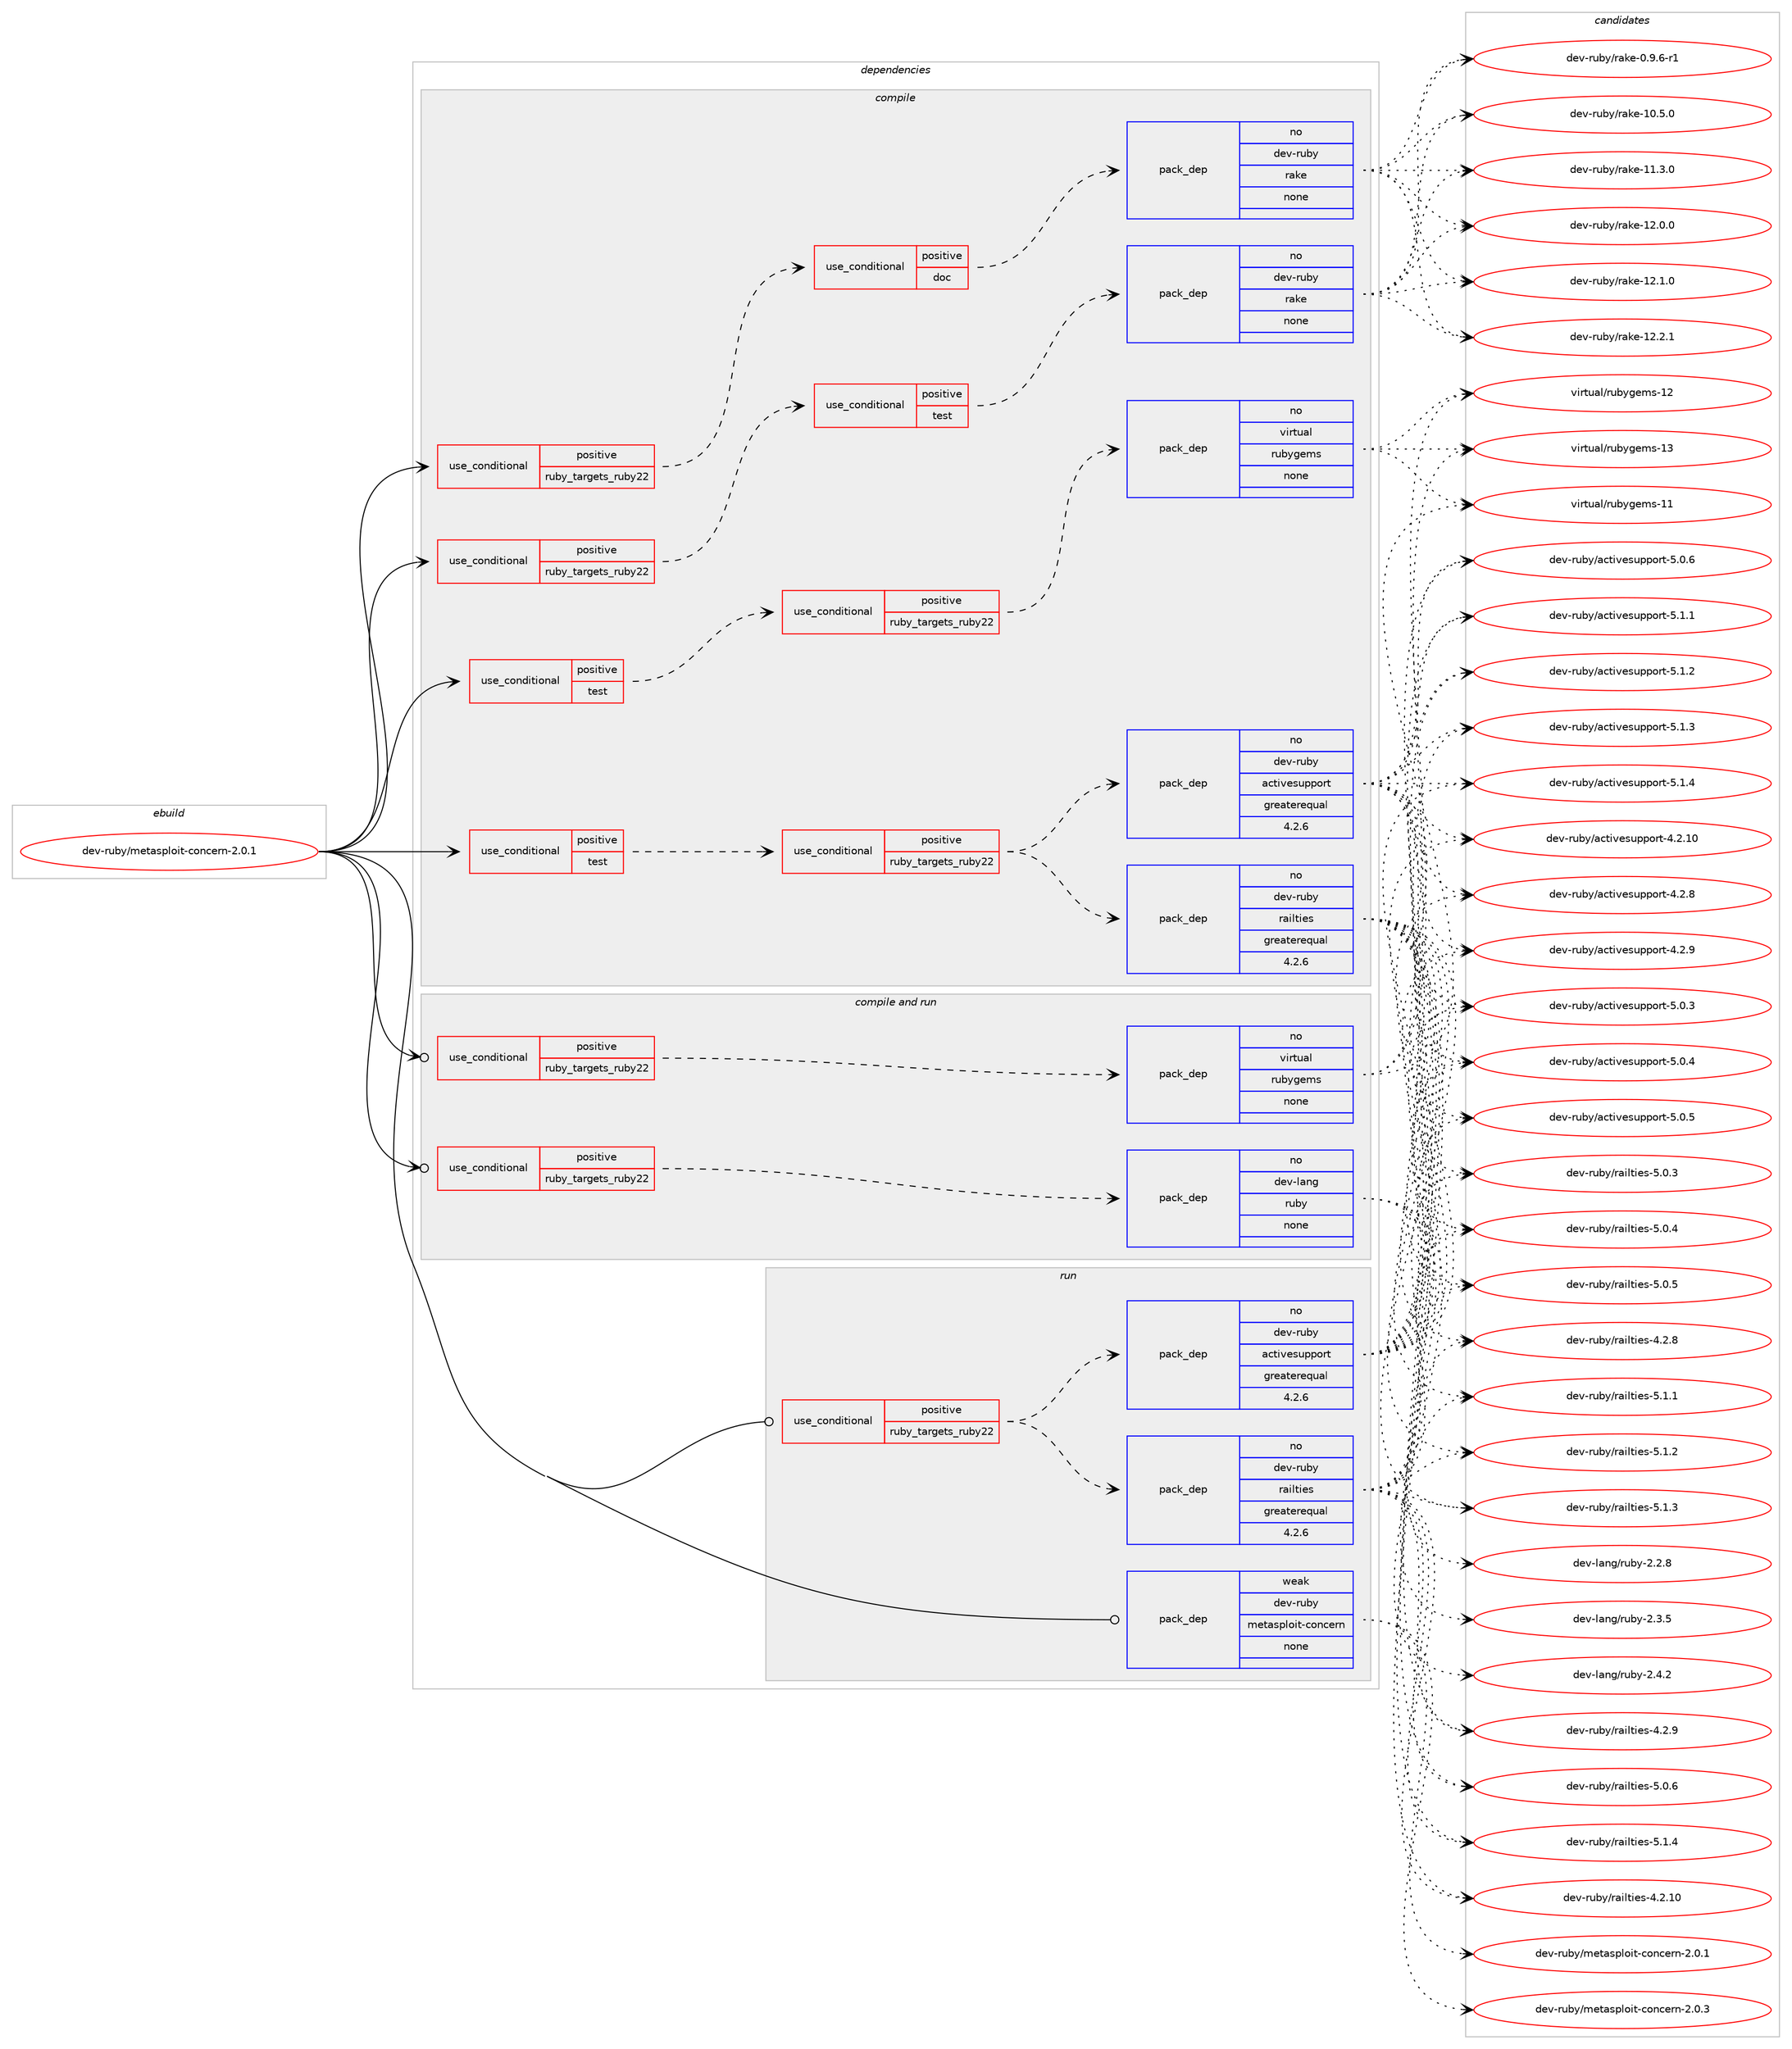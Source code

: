digraph prolog {

# *************
# Graph options
# *************

newrank=true;
concentrate=true;
compound=true;
graph [rankdir=LR,fontname=Helvetica,fontsize=10,ranksep=1.5];#, ranksep=2.5, nodesep=0.2];
edge  [arrowhead=vee];
node  [fontname=Helvetica,fontsize=10];

# **********
# The ebuild
# **********

subgraph cluster_leftcol {
color=gray;
rank=same;
label=<<i>ebuild</i>>;
id [label="dev-ruby/metasploit-concern-2.0.1", color=red, width=4, href="../dev-ruby/metasploit-concern-2.0.1.svg"];
}

# ****************
# The dependencies
# ****************

subgraph cluster_midcol {
color=gray;
label=<<i>dependencies</i>>;
subgraph cluster_compile {
fillcolor="#eeeeee";
style=filled;
label=<<i>compile</i>>;
subgraph cond61481 {
dependency247312 [label=<<TABLE BORDER="0" CELLBORDER="1" CELLSPACING="0" CELLPADDING="4"><TR><TD ROWSPAN="3" CELLPADDING="10">use_conditional</TD></TR><TR><TD>positive</TD></TR><TR><TD>ruby_targets_ruby22</TD></TR></TABLE>>, shape=none, color=red];
subgraph cond61482 {
dependency247313 [label=<<TABLE BORDER="0" CELLBORDER="1" CELLSPACING="0" CELLPADDING="4"><TR><TD ROWSPAN="3" CELLPADDING="10">use_conditional</TD></TR><TR><TD>positive</TD></TR><TR><TD>doc</TD></TR></TABLE>>, shape=none, color=red];
subgraph pack181740 {
dependency247314 [label=<<TABLE BORDER="0" CELLBORDER="1" CELLSPACING="0" CELLPADDING="4" WIDTH="220"><TR><TD ROWSPAN="6" CELLPADDING="30">pack_dep</TD></TR><TR><TD WIDTH="110">no</TD></TR><TR><TD>dev-ruby</TD></TR><TR><TD>rake</TD></TR><TR><TD>none</TD></TR><TR><TD></TD></TR></TABLE>>, shape=none, color=blue];
}
dependency247313:e -> dependency247314:w [weight=20,style="dashed",arrowhead="vee"];
}
dependency247312:e -> dependency247313:w [weight=20,style="dashed",arrowhead="vee"];
}
id:e -> dependency247312:w [weight=20,style="solid",arrowhead="vee"];
subgraph cond61483 {
dependency247315 [label=<<TABLE BORDER="0" CELLBORDER="1" CELLSPACING="0" CELLPADDING="4"><TR><TD ROWSPAN="3" CELLPADDING="10">use_conditional</TD></TR><TR><TD>positive</TD></TR><TR><TD>ruby_targets_ruby22</TD></TR></TABLE>>, shape=none, color=red];
subgraph cond61484 {
dependency247316 [label=<<TABLE BORDER="0" CELLBORDER="1" CELLSPACING="0" CELLPADDING="4"><TR><TD ROWSPAN="3" CELLPADDING="10">use_conditional</TD></TR><TR><TD>positive</TD></TR><TR><TD>test</TD></TR></TABLE>>, shape=none, color=red];
subgraph pack181741 {
dependency247317 [label=<<TABLE BORDER="0" CELLBORDER="1" CELLSPACING="0" CELLPADDING="4" WIDTH="220"><TR><TD ROWSPAN="6" CELLPADDING="30">pack_dep</TD></TR><TR><TD WIDTH="110">no</TD></TR><TR><TD>dev-ruby</TD></TR><TR><TD>rake</TD></TR><TR><TD>none</TD></TR><TR><TD></TD></TR></TABLE>>, shape=none, color=blue];
}
dependency247316:e -> dependency247317:w [weight=20,style="dashed",arrowhead="vee"];
}
dependency247315:e -> dependency247316:w [weight=20,style="dashed",arrowhead="vee"];
}
id:e -> dependency247315:w [weight=20,style="solid",arrowhead="vee"];
subgraph cond61485 {
dependency247318 [label=<<TABLE BORDER="0" CELLBORDER="1" CELLSPACING="0" CELLPADDING="4"><TR><TD ROWSPAN="3" CELLPADDING="10">use_conditional</TD></TR><TR><TD>positive</TD></TR><TR><TD>test</TD></TR></TABLE>>, shape=none, color=red];
subgraph cond61486 {
dependency247319 [label=<<TABLE BORDER="0" CELLBORDER="1" CELLSPACING="0" CELLPADDING="4"><TR><TD ROWSPAN="3" CELLPADDING="10">use_conditional</TD></TR><TR><TD>positive</TD></TR><TR><TD>ruby_targets_ruby22</TD></TR></TABLE>>, shape=none, color=red];
subgraph pack181742 {
dependency247320 [label=<<TABLE BORDER="0" CELLBORDER="1" CELLSPACING="0" CELLPADDING="4" WIDTH="220"><TR><TD ROWSPAN="6" CELLPADDING="30">pack_dep</TD></TR><TR><TD WIDTH="110">no</TD></TR><TR><TD>dev-ruby</TD></TR><TR><TD>railties</TD></TR><TR><TD>greaterequal</TD></TR><TR><TD>4.2.6</TD></TR></TABLE>>, shape=none, color=blue];
}
dependency247319:e -> dependency247320:w [weight=20,style="dashed",arrowhead="vee"];
subgraph pack181743 {
dependency247321 [label=<<TABLE BORDER="0" CELLBORDER="1" CELLSPACING="0" CELLPADDING="4" WIDTH="220"><TR><TD ROWSPAN="6" CELLPADDING="30">pack_dep</TD></TR><TR><TD WIDTH="110">no</TD></TR><TR><TD>dev-ruby</TD></TR><TR><TD>activesupport</TD></TR><TR><TD>greaterequal</TD></TR><TR><TD>4.2.6</TD></TR></TABLE>>, shape=none, color=blue];
}
dependency247319:e -> dependency247321:w [weight=20,style="dashed",arrowhead="vee"];
}
dependency247318:e -> dependency247319:w [weight=20,style="dashed",arrowhead="vee"];
}
id:e -> dependency247318:w [weight=20,style="solid",arrowhead="vee"];
subgraph cond61487 {
dependency247322 [label=<<TABLE BORDER="0" CELLBORDER="1" CELLSPACING="0" CELLPADDING="4"><TR><TD ROWSPAN="3" CELLPADDING="10">use_conditional</TD></TR><TR><TD>positive</TD></TR><TR><TD>test</TD></TR></TABLE>>, shape=none, color=red];
subgraph cond61488 {
dependency247323 [label=<<TABLE BORDER="0" CELLBORDER="1" CELLSPACING="0" CELLPADDING="4"><TR><TD ROWSPAN="3" CELLPADDING="10">use_conditional</TD></TR><TR><TD>positive</TD></TR><TR><TD>ruby_targets_ruby22</TD></TR></TABLE>>, shape=none, color=red];
subgraph pack181744 {
dependency247324 [label=<<TABLE BORDER="0" CELLBORDER="1" CELLSPACING="0" CELLPADDING="4" WIDTH="220"><TR><TD ROWSPAN="6" CELLPADDING="30">pack_dep</TD></TR><TR><TD WIDTH="110">no</TD></TR><TR><TD>virtual</TD></TR><TR><TD>rubygems</TD></TR><TR><TD>none</TD></TR><TR><TD></TD></TR></TABLE>>, shape=none, color=blue];
}
dependency247323:e -> dependency247324:w [weight=20,style="dashed",arrowhead="vee"];
}
dependency247322:e -> dependency247323:w [weight=20,style="dashed",arrowhead="vee"];
}
id:e -> dependency247322:w [weight=20,style="solid",arrowhead="vee"];
}
subgraph cluster_compileandrun {
fillcolor="#eeeeee";
style=filled;
label=<<i>compile and run</i>>;
subgraph cond61489 {
dependency247325 [label=<<TABLE BORDER="0" CELLBORDER="1" CELLSPACING="0" CELLPADDING="4"><TR><TD ROWSPAN="3" CELLPADDING="10">use_conditional</TD></TR><TR><TD>positive</TD></TR><TR><TD>ruby_targets_ruby22</TD></TR></TABLE>>, shape=none, color=red];
subgraph pack181745 {
dependency247326 [label=<<TABLE BORDER="0" CELLBORDER="1" CELLSPACING="0" CELLPADDING="4" WIDTH="220"><TR><TD ROWSPAN="6" CELLPADDING="30">pack_dep</TD></TR><TR><TD WIDTH="110">no</TD></TR><TR><TD>dev-lang</TD></TR><TR><TD>ruby</TD></TR><TR><TD>none</TD></TR><TR><TD></TD></TR></TABLE>>, shape=none, color=blue];
}
dependency247325:e -> dependency247326:w [weight=20,style="dashed",arrowhead="vee"];
}
id:e -> dependency247325:w [weight=20,style="solid",arrowhead="odotvee"];
subgraph cond61490 {
dependency247327 [label=<<TABLE BORDER="0" CELLBORDER="1" CELLSPACING="0" CELLPADDING="4"><TR><TD ROWSPAN="3" CELLPADDING="10">use_conditional</TD></TR><TR><TD>positive</TD></TR><TR><TD>ruby_targets_ruby22</TD></TR></TABLE>>, shape=none, color=red];
subgraph pack181746 {
dependency247328 [label=<<TABLE BORDER="0" CELLBORDER="1" CELLSPACING="0" CELLPADDING="4" WIDTH="220"><TR><TD ROWSPAN="6" CELLPADDING="30">pack_dep</TD></TR><TR><TD WIDTH="110">no</TD></TR><TR><TD>virtual</TD></TR><TR><TD>rubygems</TD></TR><TR><TD>none</TD></TR><TR><TD></TD></TR></TABLE>>, shape=none, color=blue];
}
dependency247327:e -> dependency247328:w [weight=20,style="dashed",arrowhead="vee"];
}
id:e -> dependency247327:w [weight=20,style="solid",arrowhead="odotvee"];
}
subgraph cluster_run {
fillcolor="#eeeeee";
style=filled;
label=<<i>run</i>>;
subgraph cond61491 {
dependency247329 [label=<<TABLE BORDER="0" CELLBORDER="1" CELLSPACING="0" CELLPADDING="4"><TR><TD ROWSPAN="3" CELLPADDING="10">use_conditional</TD></TR><TR><TD>positive</TD></TR><TR><TD>ruby_targets_ruby22</TD></TR></TABLE>>, shape=none, color=red];
subgraph pack181747 {
dependency247330 [label=<<TABLE BORDER="0" CELLBORDER="1" CELLSPACING="0" CELLPADDING="4" WIDTH="220"><TR><TD ROWSPAN="6" CELLPADDING="30">pack_dep</TD></TR><TR><TD WIDTH="110">no</TD></TR><TR><TD>dev-ruby</TD></TR><TR><TD>railties</TD></TR><TR><TD>greaterequal</TD></TR><TR><TD>4.2.6</TD></TR></TABLE>>, shape=none, color=blue];
}
dependency247329:e -> dependency247330:w [weight=20,style="dashed",arrowhead="vee"];
subgraph pack181748 {
dependency247331 [label=<<TABLE BORDER="0" CELLBORDER="1" CELLSPACING="0" CELLPADDING="4" WIDTH="220"><TR><TD ROWSPAN="6" CELLPADDING="30">pack_dep</TD></TR><TR><TD WIDTH="110">no</TD></TR><TR><TD>dev-ruby</TD></TR><TR><TD>activesupport</TD></TR><TR><TD>greaterequal</TD></TR><TR><TD>4.2.6</TD></TR></TABLE>>, shape=none, color=blue];
}
dependency247329:e -> dependency247331:w [weight=20,style="dashed",arrowhead="vee"];
}
id:e -> dependency247329:w [weight=20,style="solid",arrowhead="odot"];
subgraph pack181749 {
dependency247332 [label=<<TABLE BORDER="0" CELLBORDER="1" CELLSPACING="0" CELLPADDING="4" WIDTH="220"><TR><TD ROWSPAN="6" CELLPADDING="30">pack_dep</TD></TR><TR><TD WIDTH="110">weak</TD></TR><TR><TD>dev-ruby</TD></TR><TR><TD>metasploit-concern</TD></TR><TR><TD>none</TD></TR><TR><TD></TD></TR></TABLE>>, shape=none, color=blue];
}
id:e -> dependency247332:w [weight=20,style="solid",arrowhead="odot"];
}
}

# **************
# The candidates
# **************

subgraph cluster_choices {
rank=same;
color=gray;
label=<<i>candidates</i>>;

subgraph choice181740 {
color=black;
nodesep=1;
choice100101118451141179812147114971071014548465746544511449 [label="dev-ruby/rake-0.9.6-r1", color=red, width=4,href="../dev-ruby/rake-0.9.6-r1.svg"];
choice1001011184511411798121471149710710145494846534648 [label="dev-ruby/rake-10.5.0", color=red, width=4,href="../dev-ruby/rake-10.5.0.svg"];
choice1001011184511411798121471149710710145494946514648 [label="dev-ruby/rake-11.3.0", color=red, width=4,href="../dev-ruby/rake-11.3.0.svg"];
choice1001011184511411798121471149710710145495046484648 [label="dev-ruby/rake-12.0.0", color=red, width=4,href="../dev-ruby/rake-12.0.0.svg"];
choice1001011184511411798121471149710710145495046494648 [label="dev-ruby/rake-12.1.0", color=red, width=4,href="../dev-ruby/rake-12.1.0.svg"];
choice1001011184511411798121471149710710145495046504649 [label="dev-ruby/rake-12.2.1", color=red, width=4,href="../dev-ruby/rake-12.2.1.svg"];
dependency247314:e -> choice100101118451141179812147114971071014548465746544511449:w [style=dotted,weight="100"];
dependency247314:e -> choice1001011184511411798121471149710710145494846534648:w [style=dotted,weight="100"];
dependency247314:e -> choice1001011184511411798121471149710710145494946514648:w [style=dotted,weight="100"];
dependency247314:e -> choice1001011184511411798121471149710710145495046484648:w [style=dotted,weight="100"];
dependency247314:e -> choice1001011184511411798121471149710710145495046494648:w [style=dotted,weight="100"];
dependency247314:e -> choice1001011184511411798121471149710710145495046504649:w [style=dotted,weight="100"];
}
subgraph choice181741 {
color=black;
nodesep=1;
choice100101118451141179812147114971071014548465746544511449 [label="dev-ruby/rake-0.9.6-r1", color=red, width=4,href="../dev-ruby/rake-0.9.6-r1.svg"];
choice1001011184511411798121471149710710145494846534648 [label="dev-ruby/rake-10.5.0", color=red, width=4,href="../dev-ruby/rake-10.5.0.svg"];
choice1001011184511411798121471149710710145494946514648 [label="dev-ruby/rake-11.3.0", color=red, width=4,href="../dev-ruby/rake-11.3.0.svg"];
choice1001011184511411798121471149710710145495046484648 [label="dev-ruby/rake-12.0.0", color=red, width=4,href="../dev-ruby/rake-12.0.0.svg"];
choice1001011184511411798121471149710710145495046494648 [label="dev-ruby/rake-12.1.0", color=red, width=4,href="../dev-ruby/rake-12.1.0.svg"];
choice1001011184511411798121471149710710145495046504649 [label="dev-ruby/rake-12.2.1", color=red, width=4,href="../dev-ruby/rake-12.2.1.svg"];
dependency247317:e -> choice100101118451141179812147114971071014548465746544511449:w [style=dotted,weight="100"];
dependency247317:e -> choice1001011184511411798121471149710710145494846534648:w [style=dotted,weight="100"];
dependency247317:e -> choice1001011184511411798121471149710710145494946514648:w [style=dotted,weight="100"];
dependency247317:e -> choice1001011184511411798121471149710710145495046484648:w [style=dotted,weight="100"];
dependency247317:e -> choice1001011184511411798121471149710710145495046494648:w [style=dotted,weight="100"];
dependency247317:e -> choice1001011184511411798121471149710710145495046504649:w [style=dotted,weight="100"];
}
subgraph choice181742 {
color=black;
nodesep=1;
choice1001011184511411798121471149710510811610510111545524650464948 [label="dev-ruby/railties-4.2.10", color=red, width=4,href="../dev-ruby/railties-4.2.10.svg"];
choice10010111845114117981214711497105108116105101115455246504656 [label="dev-ruby/railties-4.2.8", color=red, width=4,href="../dev-ruby/railties-4.2.8.svg"];
choice10010111845114117981214711497105108116105101115455246504657 [label="dev-ruby/railties-4.2.9", color=red, width=4,href="../dev-ruby/railties-4.2.9.svg"];
choice10010111845114117981214711497105108116105101115455346484651 [label="dev-ruby/railties-5.0.3", color=red, width=4,href="../dev-ruby/railties-5.0.3.svg"];
choice10010111845114117981214711497105108116105101115455346484652 [label="dev-ruby/railties-5.0.4", color=red, width=4,href="../dev-ruby/railties-5.0.4.svg"];
choice10010111845114117981214711497105108116105101115455346484653 [label="dev-ruby/railties-5.0.5", color=red, width=4,href="../dev-ruby/railties-5.0.5.svg"];
choice10010111845114117981214711497105108116105101115455346484654 [label="dev-ruby/railties-5.0.6", color=red, width=4,href="../dev-ruby/railties-5.0.6.svg"];
choice10010111845114117981214711497105108116105101115455346494649 [label="dev-ruby/railties-5.1.1", color=red, width=4,href="../dev-ruby/railties-5.1.1.svg"];
choice10010111845114117981214711497105108116105101115455346494650 [label="dev-ruby/railties-5.1.2", color=red, width=4,href="../dev-ruby/railties-5.1.2.svg"];
choice10010111845114117981214711497105108116105101115455346494651 [label="dev-ruby/railties-5.1.3", color=red, width=4,href="../dev-ruby/railties-5.1.3.svg"];
choice10010111845114117981214711497105108116105101115455346494652 [label="dev-ruby/railties-5.1.4", color=red, width=4,href="../dev-ruby/railties-5.1.4.svg"];
dependency247320:e -> choice1001011184511411798121471149710510811610510111545524650464948:w [style=dotted,weight="100"];
dependency247320:e -> choice10010111845114117981214711497105108116105101115455246504656:w [style=dotted,weight="100"];
dependency247320:e -> choice10010111845114117981214711497105108116105101115455246504657:w [style=dotted,weight="100"];
dependency247320:e -> choice10010111845114117981214711497105108116105101115455346484651:w [style=dotted,weight="100"];
dependency247320:e -> choice10010111845114117981214711497105108116105101115455346484652:w [style=dotted,weight="100"];
dependency247320:e -> choice10010111845114117981214711497105108116105101115455346484653:w [style=dotted,weight="100"];
dependency247320:e -> choice10010111845114117981214711497105108116105101115455346484654:w [style=dotted,weight="100"];
dependency247320:e -> choice10010111845114117981214711497105108116105101115455346494649:w [style=dotted,weight="100"];
dependency247320:e -> choice10010111845114117981214711497105108116105101115455346494650:w [style=dotted,weight="100"];
dependency247320:e -> choice10010111845114117981214711497105108116105101115455346494651:w [style=dotted,weight="100"];
dependency247320:e -> choice10010111845114117981214711497105108116105101115455346494652:w [style=dotted,weight="100"];
}
subgraph choice181743 {
color=black;
nodesep=1;
choice100101118451141179812147979911610511810111511711211211111411645524650464948 [label="dev-ruby/activesupport-4.2.10", color=red, width=4,href="../dev-ruby/activesupport-4.2.10.svg"];
choice1001011184511411798121479799116105118101115117112112111114116455246504656 [label="dev-ruby/activesupport-4.2.8", color=red, width=4,href="../dev-ruby/activesupport-4.2.8.svg"];
choice1001011184511411798121479799116105118101115117112112111114116455246504657 [label="dev-ruby/activesupport-4.2.9", color=red, width=4,href="../dev-ruby/activesupport-4.2.9.svg"];
choice1001011184511411798121479799116105118101115117112112111114116455346484651 [label="dev-ruby/activesupport-5.0.3", color=red, width=4,href="../dev-ruby/activesupport-5.0.3.svg"];
choice1001011184511411798121479799116105118101115117112112111114116455346484652 [label="dev-ruby/activesupport-5.0.4", color=red, width=4,href="../dev-ruby/activesupport-5.0.4.svg"];
choice1001011184511411798121479799116105118101115117112112111114116455346484653 [label="dev-ruby/activesupport-5.0.5", color=red, width=4,href="../dev-ruby/activesupport-5.0.5.svg"];
choice1001011184511411798121479799116105118101115117112112111114116455346484654 [label="dev-ruby/activesupport-5.0.6", color=red, width=4,href="../dev-ruby/activesupport-5.0.6.svg"];
choice1001011184511411798121479799116105118101115117112112111114116455346494649 [label="dev-ruby/activesupport-5.1.1", color=red, width=4,href="../dev-ruby/activesupport-5.1.1.svg"];
choice1001011184511411798121479799116105118101115117112112111114116455346494650 [label="dev-ruby/activesupport-5.1.2", color=red, width=4,href="../dev-ruby/activesupport-5.1.2.svg"];
choice1001011184511411798121479799116105118101115117112112111114116455346494651 [label="dev-ruby/activesupport-5.1.3", color=red, width=4,href="../dev-ruby/activesupport-5.1.3.svg"];
choice1001011184511411798121479799116105118101115117112112111114116455346494652 [label="dev-ruby/activesupport-5.1.4", color=red, width=4,href="../dev-ruby/activesupport-5.1.4.svg"];
dependency247321:e -> choice100101118451141179812147979911610511810111511711211211111411645524650464948:w [style=dotted,weight="100"];
dependency247321:e -> choice1001011184511411798121479799116105118101115117112112111114116455246504656:w [style=dotted,weight="100"];
dependency247321:e -> choice1001011184511411798121479799116105118101115117112112111114116455246504657:w [style=dotted,weight="100"];
dependency247321:e -> choice1001011184511411798121479799116105118101115117112112111114116455346484651:w [style=dotted,weight="100"];
dependency247321:e -> choice1001011184511411798121479799116105118101115117112112111114116455346484652:w [style=dotted,weight="100"];
dependency247321:e -> choice1001011184511411798121479799116105118101115117112112111114116455346484653:w [style=dotted,weight="100"];
dependency247321:e -> choice1001011184511411798121479799116105118101115117112112111114116455346484654:w [style=dotted,weight="100"];
dependency247321:e -> choice1001011184511411798121479799116105118101115117112112111114116455346494649:w [style=dotted,weight="100"];
dependency247321:e -> choice1001011184511411798121479799116105118101115117112112111114116455346494650:w [style=dotted,weight="100"];
dependency247321:e -> choice1001011184511411798121479799116105118101115117112112111114116455346494651:w [style=dotted,weight="100"];
dependency247321:e -> choice1001011184511411798121479799116105118101115117112112111114116455346494652:w [style=dotted,weight="100"];
}
subgraph choice181744 {
color=black;
nodesep=1;
choice118105114116117971084711411798121103101109115454949 [label="virtual/rubygems-11", color=red, width=4,href="../virtual/rubygems-11.svg"];
choice118105114116117971084711411798121103101109115454950 [label="virtual/rubygems-12", color=red, width=4,href="../virtual/rubygems-12.svg"];
choice118105114116117971084711411798121103101109115454951 [label="virtual/rubygems-13", color=red, width=4,href="../virtual/rubygems-13.svg"];
dependency247324:e -> choice118105114116117971084711411798121103101109115454949:w [style=dotted,weight="100"];
dependency247324:e -> choice118105114116117971084711411798121103101109115454950:w [style=dotted,weight="100"];
dependency247324:e -> choice118105114116117971084711411798121103101109115454951:w [style=dotted,weight="100"];
}
subgraph choice181745 {
color=black;
nodesep=1;
choice10010111845108971101034711411798121455046504656 [label="dev-lang/ruby-2.2.8", color=red, width=4,href="../dev-lang/ruby-2.2.8.svg"];
choice10010111845108971101034711411798121455046514653 [label="dev-lang/ruby-2.3.5", color=red, width=4,href="../dev-lang/ruby-2.3.5.svg"];
choice10010111845108971101034711411798121455046524650 [label="dev-lang/ruby-2.4.2", color=red, width=4,href="../dev-lang/ruby-2.4.2.svg"];
dependency247326:e -> choice10010111845108971101034711411798121455046504656:w [style=dotted,weight="100"];
dependency247326:e -> choice10010111845108971101034711411798121455046514653:w [style=dotted,weight="100"];
dependency247326:e -> choice10010111845108971101034711411798121455046524650:w [style=dotted,weight="100"];
}
subgraph choice181746 {
color=black;
nodesep=1;
choice118105114116117971084711411798121103101109115454949 [label="virtual/rubygems-11", color=red, width=4,href="../virtual/rubygems-11.svg"];
choice118105114116117971084711411798121103101109115454950 [label="virtual/rubygems-12", color=red, width=4,href="../virtual/rubygems-12.svg"];
choice118105114116117971084711411798121103101109115454951 [label="virtual/rubygems-13", color=red, width=4,href="../virtual/rubygems-13.svg"];
dependency247328:e -> choice118105114116117971084711411798121103101109115454949:w [style=dotted,weight="100"];
dependency247328:e -> choice118105114116117971084711411798121103101109115454950:w [style=dotted,weight="100"];
dependency247328:e -> choice118105114116117971084711411798121103101109115454951:w [style=dotted,weight="100"];
}
subgraph choice181747 {
color=black;
nodesep=1;
choice1001011184511411798121471149710510811610510111545524650464948 [label="dev-ruby/railties-4.2.10", color=red, width=4,href="../dev-ruby/railties-4.2.10.svg"];
choice10010111845114117981214711497105108116105101115455246504656 [label="dev-ruby/railties-4.2.8", color=red, width=4,href="../dev-ruby/railties-4.2.8.svg"];
choice10010111845114117981214711497105108116105101115455246504657 [label="dev-ruby/railties-4.2.9", color=red, width=4,href="../dev-ruby/railties-4.2.9.svg"];
choice10010111845114117981214711497105108116105101115455346484651 [label="dev-ruby/railties-5.0.3", color=red, width=4,href="../dev-ruby/railties-5.0.3.svg"];
choice10010111845114117981214711497105108116105101115455346484652 [label="dev-ruby/railties-5.0.4", color=red, width=4,href="../dev-ruby/railties-5.0.4.svg"];
choice10010111845114117981214711497105108116105101115455346484653 [label="dev-ruby/railties-5.0.5", color=red, width=4,href="../dev-ruby/railties-5.0.5.svg"];
choice10010111845114117981214711497105108116105101115455346484654 [label="dev-ruby/railties-5.0.6", color=red, width=4,href="../dev-ruby/railties-5.0.6.svg"];
choice10010111845114117981214711497105108116105101115455346494649 [label="dev-ruby/railties-5.1.1", color=red, width=4,href="../dev-ruby/railties-5.1.1.svg"];
choice10010111845114117981214711497105108116105101115455346494650 [label="dev-ruby/railties-5.1.2", color=red, width=4,href="../dev-ruby/railties-5.1.2.svg"];
choice10010111845114117981214711497105108116105101115455346494651 [label="dev-ruby/railties-5.1.3", color=red, width=4,href="../dev-ruby/railties-5.1.3.svg"];
choice10010111845114117981214711497105108116105101115455346494652 [label="dev-ruby/railties-5.1.4", color=red, width=4,href="../dev-ruby/railties-5.1.4.svg"];
dependency247330:e -> choice1001011184511411798121471149710510811610510111545524650464948:w [style=dotted,weight="100"];
dependency247330:e -> choice10010111845114117981214711497105108116105101115455246504656:w [style=dotted,weight="100"];
dependency247330:e -> choice10010111845114117981214711497105108116105101115455246504657:w [style=dotted,weight="100"];
dependency247330:e -> choice10010111845114117981214711497105108116105101115455346484651:w [style=dotted,weight="100"];
dependency247330:e -> choice10010111845114117981214711497105108116105101115455346484652:w [style=dotted,weight="100"];
dependency247330:e -> choice10010111845114117981214711497105108116105101115455346484653:w [style=dotted,weight="100"];
dependency247330:e -> choice10010111845114117981214711497105108116105101115455346484654:w [style=dotted,weight="100"];
dependency247330:e -> choice10010111845114117981214711497105108116105101115455346494649:w [style=dotted,weight="100"];
dependency247330:e -> choice10010111845114117981214711497105108116105101115455346494650:w [style=dotted,weight="100"];
dependency247330:e -> choice10010111845114117981214711497105108116105101115455346494651:w [style=dotted,weight="100"];
dependency247330:e -> choice10010111845114117981214711497105108116105101115455346494652:w [style=dotted,weight="100"];
}
subgraph choice181748 {
color=black;
nodesep=1;
choice100101118451141179812147979911610511810111511711211211111411645524650464948 [label="dev-ruby/activesupport-4.2.10", color=red, width=4,href="../dev-ruby/activesupport-4.2.10.svg"];
choice1001011184511411798121479799116105118101115117112112111114116455246504656 [label="dev-ruby/activesupport-4.2.8", color=red, width=4,href="../dev-ruby/activesupport-4.2.8.svg"];
choice1001011184511411798121479799116105118101115117112112111114116455246504657 [label="dev-ruby/activesupport-4.2.9", color=red, width=4,href="../dev-ruby/activesupport-4.2.9.svg"];
choice1001011184511411798121479799116105118101115117112112111114116455346484651 [label="dev-ruby/activesupport-5.0.3", color=red, width=4,href="../dev-ruby/activesupport-5.0.3.svg"];
choice1001011184511411798121479799116105118101115117112112111114116455346484652 [label="dev-ruby/activesupport-5.0.4", color=red, width=4,href="../dev-ruby/activesupport-5.0.4.svg"];
choice1001011184511411798121479799116105118101115117112112111114116455346484653 [label="dev-ruby/activesupport-5.0.5", color=red, width=4,href="../dev-ruby/activesupport-5.0.5.svg"];
choice1001011184511411798121479799116105118101115117112112111114116455346484654 [label="dev-ruby/activesupport-5.0.6", color=red, width=4,href="../dev-ruby/activesupport-5.0.6.svg"];
choice1001011184511411798121479799116105118101115117112112111114116455346494649 [label="dev-ruby/activesupport-5.1.1", color=red, width=4,href="../dev-ruby/activesupport-5.1.1.svg"];
choice1001011184511411798121479799116105118101115117112112111114116455346494650 [label="dev-ruby/activesupport-5.1.2", color=red, width=4,href="../dev-ruby/activesupport-5.1.2.svg"];
choice1001011184511411798121479799116105118101115117112112111114116455346494651 [label="dev-ruby/activesupport-5.1.3", color=red, width=4,href="../dev-ruby/activesupport-5.1.3.svg"];
choice1001011184511411798121479799116105118101115117112112111114116455346494652 [label="dev-ruby/activesupport-5.1.4", color=red, width=4,href="../dev-ruby/activesupport-5.1.4.svg"];
dependency247331:e -> choice100101118451141179812147979911610511810111511711211211111411645524650464948:w [style=dotted,weight="100"];
dependency247331:e -> choice1001011184511411798121479799116105118101115117112112111114116455246504656:w [style=dotted,weight="100"];
dependency247331:e -> choice1001011184511411798121479799116105118101115117112112111114116455246504657:w [style=dotted,weight="100"];
dependency247331:e -> choice1001011184511411798121479799116105118101115117112112111114116455346484651:w [style=dotted,weight="100"];
dependency247331:e -> choice1001011184511411798121479799116105118101115117112112111114116455346484652:w [style=dotted,weight="100"];
dependency247331:e -> choice1001011184511411798121479799116105118101115117112112111114116455346484653:w [style=dotted,weight="100"];
dependency247331:e -> choice1001011184511411798121479799116105118101115117112112111114116455346484654:w [style=dotted,weight="100"];
dependency247331:e -> choice1001011184511411798121479799116105118101115117112112111114116455346494649:w [style=dotted,weight="100"];
dependency247331:e -> choice1001011184511411798121479799116105118101115117112112111114116455346494650:w [style=dotted,weight="100"];
dependency247331:e -> choice1001011184511411798121479799116105118101115117112112111114116455346494651:w [style=dotted,weight="100"];
dependency247331:e -> choice1001011184511411798121479799116105118101115117112112111114116455346494652:w [style=dotted,weight="100"];
}
subgraph choice181749 {
color=black;
nodesep=1;
choice10010111845114117981214710910111697115112108111105116459911111099101114110455046484649 [label="dev-ruby/metasploit-concern-2.0.1", color=red, width=4,href="../dev-ruby/metasploit-concern-2.0.1.svg"];
choice10010111845114117981214710910111697115112108111105116459911111099101114110455046484651 [label="dev-ruby/metasploit-concern-2.0.3", color=red, width=4,href="../dev-ruby/metasploit-concern-2.0.3.svg"];
dependency247332:e -> choice10010111845114117981214710910111697115112108111105116459911111099101114110455046484649:w [style=dotted,weight="100"];
dependency247332:e -> choice10010111845114117981214710910111697115112108111105116459911111099101114110455046484651:w [style=dotted,weight="100"];
}
}

}
